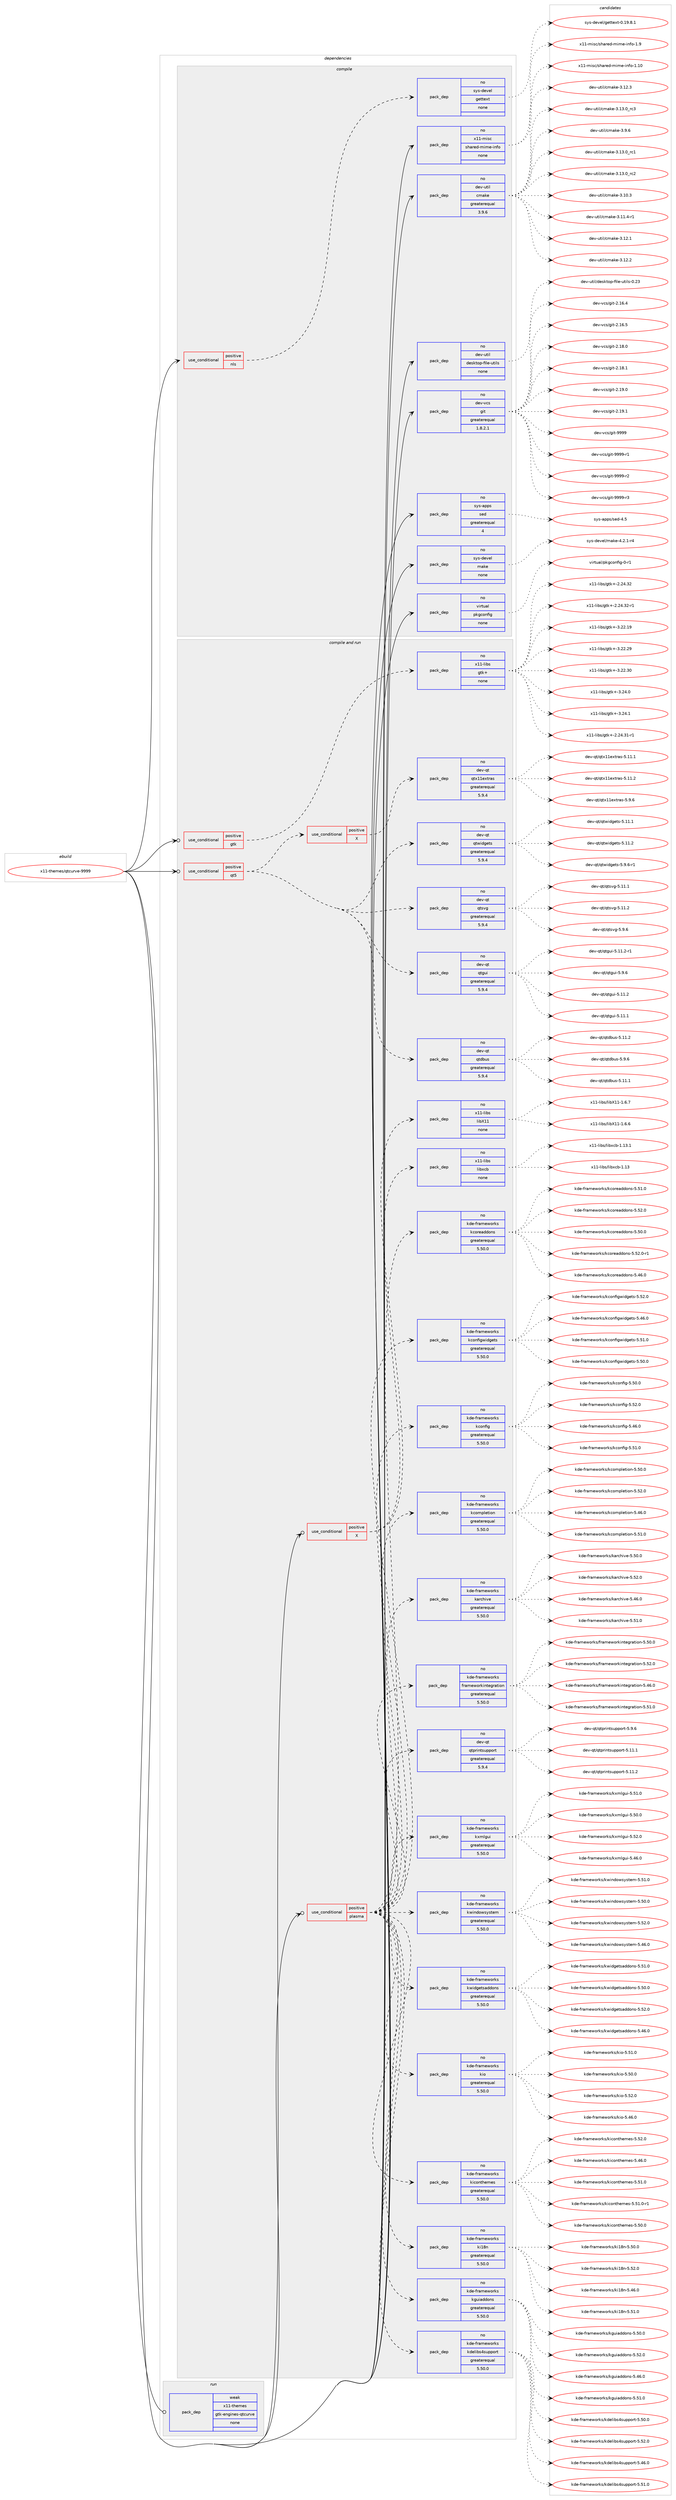 digraph prolog {

# *************
# Graph options
# *************

newrank=true;
concentrate=true;
compound=true;
graph [rankdir=LR,fontname=Helvetica,fontsize=10,ranksep=1.5];#, ranksep=2.5, nodesep=0.2];
edge  [arrowhead=vee];
node  [fontname=Helvetica,fontsize=10];

# **********
# The ebuild
# **********

subgraph cluster_leftcol {
color=gray;
rank=same;
label=<<i>ebuild</i>>;
id [label="x11-themes/qtcurve-9999", color=red, width=4, href="../x11-themes/qtcurve-9999.svg"];
}

# ****************
# The dependencies
# ****************

subgraph cluster_midcol {
color=gray;
label=<<i>dependencies</i>>;
subgraph cluster_compile {
fillcolor="#eeeeee";
style=filled;
label=<<i>compile</i>>;
subgraph cond1702 {
dependency9459 [label=<<TABLE BORDER="0" CELLBORDER="1" CELLSPACING="0" CELLPADDING="4"><TR><TD ROWSPAN="3" CELLPADDING="10">use_conditional</TD></TR><TR><TD>positive</TD></TR><TR><TD>nls</TD></TR></TABLE>>, shape=none, color=red];
subgraph pack7529 {
dependency9460 [label=<<TABLE BORDER="0" CELLBORDER="1" CELLSPACING="0" CELLPADDING="4" WIDTH="220"><TR><TD ROWSPAN="6" CELLPADDING="30">pack_dep</TD></TR><TR><TD WIDTH="110">no</TD></TR><TR><TD>sys-devel</TD></TR><TR><TD>gettext</TD></TR><TR><TD>none</TD></TR><TR><TD></TD></TR></TABLE>>, shape=none, color=blue];
}
dependency9459:e -> dependency9460:w [weight=20,style="dashed",arrowhead="vee"];
}
id:e -> dependency9459:w [weight=20,style="solid",arrowhead="vee"];
subgraph pack7530 {
dependency9461 [label=<<TABLE BORDER="0" CELLBORDER="1" CELLSPACING="0" CELLPADDING="4" WIDTH="220"><TR><TD ROWSPAN="6" CELLPADDING="30">pack_dep</TD></TR><TR><TD WIDTH="110">no</TD></TR><TR><TD>dev-util</TD></TR><TR><TD>cmake</TD></TR><TR><TD>greaterequal</TD></TR><TR><TD>3.9.6</TD></TR></TABLE>>, shape=none, color=blue];
}
id:e -> dependency9461:w [weight=20,style="solid",arrowhead="vee"];
subgraph pack7531 {
dependency9462 [label=<<TABLE BORDER="0" CELLBORDER="1" CELLSPACING="0" CELLPADDING="4" WIDTH="220"><TR><TD ROWSPAN="6" CELLPADDING="30">pack_dep</TD></TR><TR><TD WIDTH="110">no</TD></TR><TR><TD>dev-util</TD></TR><TR><TD>desktop-file-utils</TD></TR><TR><TD>none</TD></TR><TR><TD></TD></TR></TABLE>>, shape=none, color=blue];
}
id:e -> dependency9462:w [weight=20,style="solid",arrowhead="vee"];
subgraph pack7532 {
dependency9463 [label=<<TABLE BORDER="0" CELLBORDER="1" CELLSPACING="0" CELLPADDING="4" WIDTH="220"><TR><TD ROWSPAN="6" CELLPADDING="30">pack_dep</TD></TR><TR><TD WIDTH="110">no</TD></TR><TR><TD>dev-vcs</TD></TR><TR><TD>git</TD></TR><TR><TD>greaterequal</TD></TR><TR><TD>1.8.2.1</TD></TR></TABLE>>, shape=none, color=blue];
}
id:e -> dependency9463:w [weight=20,style="solid",arrowhead="vee"];
subgraph pack7533 {
dependency9464 [label=<<TABLE BORDER="0" CELLBORDER="1" CELLSPACING="0" CELLPADDING="4" WIDTH="220"><TR><TD ROWSPAN="6" CELLPADDING="30">pack_dep</TD></TR><TR><TD WIDTH="110">no</TD></TR><TR><TD>sys-apps</TD></TR><TR><TD>sed</TD></TR><TR><TD>greaterequal</TD></TR><TR><TD>4</TD></TR></TABLE>>, shape=none, color=blue];
}
id:e -> dependency9464:w [weight=20,style="solid",arrowhead="vee"];
subgraph pack7534 {
dependency9465 [label=<<TABLE BORDER="0" CELLBORDER="1" CELLSPACING="0" CELLPADDING="4" WIDTH="220"><TR><TD ROWSPAN="6" CELLPADDING="30">pack_dep</TD></TR><TR><TD WIDTH="110">no</TD></TR><TR><TD>sys-devel</TD></TR><TR><TD>make</TD></TR><TR><TD>none</TD></TR><TR><TD></TD></TR></TABLE>>, shape=none, color=blue];
}
id:e -> dependency9465:w [weight=20,style="solid",arrowhead="vee"];
subgraph pack7535 {
dependency9466 [label=<<TABLE BORDER="0" CELLBORDER="1" CELLSPACING="0" CELLPADDING="4" WIDTH="220"><TR><TD ROWSPAN="6" CELLPADDING="30">pack_dep</TD></TR><TR><TD WIDTH="110">no</TD></TR><TR><TD>virtual</TD></TR><TR><TD>pkgconfig</TD></TR><TR><TD>none</TD></TR><TR><TD></TD></TR></TABLE>>, shape=none, color=blue];
}
id:e -> dependency9466:w [weight=20,style="solid",arrowhead="vee"];
subgraph pack7536 {
dependency9467 [label=<<TABLE BORDER="0" CELLBORDER="1" CELLSPACING="0" CELLPADDING="4" WIDTH="220"><TR><TD ROWSPAN="6" CELLPADDING="30">pack_dep</TD></TR><TR><TD WIDTH="110">no</TD></TR><TR><TD>x11-misc</TD></TR><TR><TD>shared-mime-info</TD></TR><TR><TD>none</TD></TR><TR><TD></TD></TR></TABLE>>, shape=none, color=blue];
}
id:e -> dependency9467:w [weight=20,style="solid",arrowhead="vee"];
}
subgraph cluster_compileandrun {
fillcolor="#eeeeee";
style=filled;
label=<<i>compile and run</i>>;
subgraph cond1703 {
dependency9468 [label=<<TABLE BORDER="0" CELLBORDER="1" CELLSPACING="0" CELLPADDING="4"><TR><TD ROWSPAN="3" CELLPADDING="10">use_conditional</TD></TR><TR><TD>positive</TD></TR><TR><TD>X</TD></TR></TABLE>>, shape=none, color=red];
subgraph pack7537 {
dependency9469 [label=<<TABLE BORDER="0" CELLBORDER="1" CELLSPACING="0" CELLPADDING="4" WIDTH="220"><TR><TD ROWSPAN="6" CELLPADDING="30">pack_dep</TD></TR><TR><TD WIDTH="110">no</TD></TR><TR><TD>x11-libs</TD></TR><TR><TD>libX11</TD></TR><TR><TD>none</TD></TR><TR><TD></TD></TR></TABLE>>, shape=none, color=blue];
}
dependency9468:e -> dependency9469:w [weight=20,style="dashed",arrowhead="vee"];
subgraph pack7538 {
dependency9470 [label=<<TABLE BORDER="0" CELLBORDER="1" CELLSPACING="0" CELLPADDING="4" WIDTH="220"><TR><TD ROWSPAN="6" CELLPADDING="30">pack_dep</TD></TR><TR><TD WIDTH="110">no</TD></TR><TR><TD>x11-libs</TD></TR><TR><TD>libxcb</TD></TR><TR><TD>none</TD></TR><TR><TD></TD></TR></TABLE>>, shape=none, color=blue];
}
dependency9468:e -> dependency9470:w [weight=20,style="dashed",arrowhead="vee"];
}
id:e -> dependency9468:w [weight=20,style="solid",arrowhead="odotvee"];
subgraph cond1704 {
dependency9471 [label=<<TABLE BORDER="0" CELLBORDER="1" CELLSPACING="0" CELLPADDING="4"><TR><TD ROWSPAN="3" CELLPADDING="10">use_conditional</TD></TR><TR><TD>positive</TD></TR><TR><TD>gtk</TD></TR></TABLE>>, shape=none, color=red];
subgraph pack7539 {
dependency9472 [label=<<TABLE BORDER="0" CELLBORDER="1" CELLSPACING="0" CELLPADDING="4" WIDTH="220"><TR><TD ROWSPAN="6" CELLPADDING="30">pack_dep</TD></TR><TR><TD WIDTH="110">no</TD></TR><TR><TD>x11-libs</TD></TR><TR><TD>gtk+</TD></TR><TR><TD>none</TD></TR><TR><TD></TD></TR></TABLE>>, shape=none, color=blue];
}
dependency9471:e -> dependency9472:w [weight=20,style="dashed",arrowhead="vee"];
}
id:e -> dependency9471:w [weight=20,style="solid",arrowhead="odotvee"];
subgraph cond1705 {
dependency9473 [label=<<TABLE BORDER="0" CELLBORDER="1" CELLSPACING="0" CELLPADDING="4"><TR><TD ROWSPAN="3" CELLPADDING="10">use_conditional</TD></TR><TR><TD>positive</TD></TR><TR><TD>plasma</TD></TR></TABLE>>, shape=none, color=red];
subgraph pack7540 {
dependency9474 [label=<<TABLE BORDER="0" CELLBORDER="1" CELLSPACING="0" CELLPADDING="4" WIDTH="220"><TR><TD ROWSPAN="6" CELLPADDING="30">pack_dep</TD></TR><TR><TD WIDTH="110">no</TD></TR><TR><TD>kde-frameworks</TD></TR><TR><TD>frameworkintegration</TD></TR><TR><TD>greaterequal</TD></TR><TR><TD>5.50.0</TD></TR></TABLE>>, shape=none, color=blue];
}
dependency9473:e -> dependency9474:w [weight=20,style="dashed",arrowhead="vee"];
subgraph pack7541 {
dependency9475 [label=<<TABLE BORDER="0" CELLBORDER="1" CELLSPACING="0" CELLPADDING="4" WIDTH="220"><TR><TD ROWSPAN="6" CELLPADDING="30">pack_dep</TD></TR><TR><TD WIDTH="110">no</TD></TR><TR><TD>kde-frameworks</TD></TR><TR><TD>karchive</TD></TR><TR><TD>greaterequal</TD></TR><TR><TD>5.50.0</TD></TR></TABLE>>, shape=none, color=blue];
}
dependency9473:e -> dependency9475:w [weight=20,style="dashed",arrowhead="vee"];
subgraph pack7542 {
dependency9476 [label=<<TABLE BORDER="0" CELLBORDER="1" CELLSPACING="0" CELLPADDING="4" WIDTH="220"><TR><TD ROWSPAN="6" CELLPADDING="30">pack_dep</TD></TR><TR><TD WIDTH="110">no</TD></TR><TR><TD>kde-frameworks</TD></TR><TR><TD>kcompletion</TD></TR><TR><TD>greaterequal</TD></TR><TR><TD>5.50.0</TD></TR></TABLE>>, shape=none, color=blue];
}
dependency9473:e -> dependency9476:w [weight=20,style="dashed",arrowhead="vee"];
subgraph pack7543 {
dependency9477 [label=<<TABLE BORDER="0" CELLBORDER="1" CELLSPACING="0" CELLPADDING="4" WIDTH="220"><TR><TD ROWSPAN="6" CELLPADDING="30">pack_dep</TD></TR><TR><TD WIDTH="110">no</TD></TR><TR><TD>kde-frameworks</TD></TR><TR><TD>kconfig</TD></TR><TR><TD>greaterequal</TD></TR><TR><TD>5.50.0</TD></TR></TABLE>>, shape=none, color=blue];
}
dependency9473:e -> dependency9477:w [weight=20,style="dashed",arrowhead="vee"];
subgraph pack7544 {
dependency9478 [label=<<TABLE BORDER="0" CELLBORDER="1" CELLSPACING="0" CELLPADDING="4" WIDTH="220"><TR><TD ROWSPAN="6" CELLPADDING="30">pack_dep</TD></TR><TR><TD WIDTH="110">no</TD></TR><TR><TD>kde-frameworks</TD></TR><TR><TD>kconfigwidgets</TD></TR><TR><TD>greaterequal</TD></TR><TR><TD>5.50.0</TD></TR></TABLE>>, shape=none, color=blue];
}
dependency9473:e -> dependency9478:w [weight=20,style="dashed",arrowhead="vee"];
subgraph pack7545 {
dependency9479 [label=<<TABLE BORDER="0" CELLBORDER="1" CELLSPACING="0" CELLPADDING="4" WIDTH="220"><TR><TD ROWSPAN="6" CELLPADDING="30">pack_dep</TD></TR><TR><TD WIDTH="110">no</TD></TR><TR><TD>kde-frameworks</TD></TR><TR><TD>kcoreaddons</TD></TR><TR><TD>greaterequal</TD></TR><TR><TD>5.50.0</TD></TR></TABLE>>, shape=none, color=blue];
}
dependency9473:e -> dependency9479:w [weight=20,style="dashed",arrowhead="vee"];
subgraph pack7546 {
dependency9480 [label=<<TABLE BORDER="0" CELLBORDER="1" CELLSPACING="0" CELLPADDING="4" WIDTH="220"><TR><TD ROWSPAN="6" CELLPADDING="30">pack_dep</TD></TR><TR><TD WIDTH="110">no</TD></TR><TR><TD>kde-frameworks</TD></TR><TR><TD>kdelibs4support</TD></TR><TR><TD>greaterequal</TD></TR><TR><TD>5.50.0</TD></TR></TABLE>>, shape=none, color=blue];
}
dependency9473:e -> dependency9480:w [weight=20,style="dashed",arrowhead="vee"];
subgraph pack7547 {
dependency9481 [label=<<TABLE BORDER="0" CELLBORDER="1" CELLSPACING="0" CELLPADDING="4" WIDTH="220"><TR><TD ROWSPAN="6" CELLPADDING="30">pack_dep</TD></TR><TR><TD WIDTH="110">no</TD></TR><TR><TD>kde-frameworks</TD></TR><TR><TD>kguiaddons</TD></TR><TR><TD>greaterequal</TD></TR><TR><TD>5.50.0</TD></TR></TABLE>>, shape=none, color=blue];
}
dependency9473:e -> dependency9481:w [weight=20,style="dashed",arrowhead="vee"];
subgraph pack7548 {
dependency9482 [label=<<TABLE BORDER="0" CELLBORDER="1" CELLSPACING="0" CELLPADDING="4" WIDTH="220"><TR><TD ROWSPAN="6" CELLPADDING="30">pack_dep</TD></TR><TR><TD WIDTH="110">no</TD></TR><TR><TD>kde-frameworks</TD></TR><TR><TD>ki18n</TD></TR><TR><TD>greaterequal</TD></TR><TR><TD>5.50.0</TD></TR></TABLE>>, shape=none, color=blue];
}
dependency9473:e -> dependency9482:w [weight=20,style="dashed",arrowhead="vee"];
subgraph pack7549 {
dependency9483 [label=<<TABLE BORDER="0" CELLBORDER="1" CELLSPACING="0" CELLPADDING="4" WIDTH="220"><TR><TD ROWSPAN="6" CELLPADDING="30">pack_dep</TD></TR><TR><TD WIDTH="110">no</TD></TR><TR><TD>kde-frameworks</TD></TR><TR><TD>kiconthemes</TD></TR><TR><TD>greaterequal</TD></TR><TR><TD>5.50.0</TD></TR></TABLE>>, shape=none, color=blue];
}
dependency9473:e -> dependency9483:w [weight=20,style="dashed",arrowhead="vee"];
subgraph pack7550 {
dependency9484 [label=<<TABLE BORDER="0" CELLBORDER="1" CELLSPACING="0" CELLPADDING="4" WIDTH="220"><TR><TD ROWSPAN="6" CELLPADDING="30">pack_dep</TD></TR><TR><TD WIDTH="110">no</TD></TR><TR><TD>kde-frameworks</TD></TR><TR><TD>kio</TD></TR><TR><TD>greaterequal</TD></TR><TR><TD>5.50.0</TD></TR></TABLE>>, shape=none, color=blue];
}
dependency9473:e -> dependency9484:w [weight=20,style="dashed",arrowhead="vee"];
subgraph pack7551 {
dependency9485 [label=<<TABLE BORDER="0" CELLBORDER="1" CELLSPACING="0" CELLPADDING="4" WIDTH="220"><TR><TD ROWSPAN="6" CELLPADDING="30">pack_dep</TD></TR><TR><TD WIDTH="110">no</TD></TR><TR><TD>kde-frameworks</TD></TR><TR><TD>kwidgetsaddons</TD></TR><TR><TD>greaterequal</TD></TR><TR><TD>5.50.0</TD></TR></TABLE>>, shape=none, color=blue];
}
dependency9473:e -> dependency9485:w [weight=20,style="dashed",arrowhead="vee"];
subgraph pack7552 {
dependency9486 [label=<<TABLE BORDER="0" CELLBORDER="1" CELLSPACING="0" CELLPADDING="4" WIDTH="220"><TR><TD ROWSPAN="6" CELLPADDING="30">pack_dep</TD></TR><TR><TD WIDTH="110">no</TD></TR><TR><TD>kde-frameworks</TD></TR><TR><TD>kwindowsystem</TD></TR><TR><TD>greaterequal</TD></TR><TR><TD>5.50.0</TD></TR></TABLE>>, shape=none, color=blue];
}
dependency9473:e -> dependency9486:w [weight=20,style="dashed",arrowhead="vee"];
subgraph pack7553 {
dependency9487 [label=<<TABLE BORDER="0" CELLBORDER="1" CELLSPACING="0" CELLPADDING="4" WIDTH="220"><TR><TD ROWSPAN="6" CELLPADDING="30">pack_dep</TD></TR><TR><TD WIDTH="110">no</TD></TR><TR><TD>kde-frameworks</TD></TR><TR><TD>kxmlgui</TD></TR><TR><TD>greaterequal</TD></TR><TR><TD>5.50.0</TD></TR></TABLE>>, shape=none, color=blue];
}
dependency9473:e -> dependency9487:w [weight=20,style="dashed",arrowhead="vee"];
subgraph pack7554 {
dependency9488 [label=<<TABLE BORDER="0" CELLBORDER="1" CELLSPACING="0" CELLPADDING="4" WIDTH="220"><TR><TD ROWSPAN="6" CELLPADDING="30">pack_dep</TD></TR><TR><TD WIDTH="110">no</TD></TR><TR><TD>dev-qt</TD></TR><TR><TD>qtprintsupport</TD></TR><TR><TD>greaterequal</TD></TR><TR><TD>5.9.4</TD></TR></TABLE>>, shape=none, color=blue];
}
dependency9473:e -> dependency9488:w [weight=20,style="dashed",arrowhead="vee"];
}
id:e -> dependency9473:w [weight=20,style="solid",arrowhead="odotvee"];
subgraph cond1706 {
dependency9489 [label=<<TABLE BORDER="0" CELLBORDER="1" CELLSPACING="0" CELLPADDING="4"><TR><TD ROWSPAN="3" CELLPADDING="10">use_conditional</TD></TR><TR><TD>positive</TD></TR><TR><TD>qt5</TD></TR></TABLE>>, shape=none, color=red];
subgraph pack7555 {
dependency9490 [label=<<TABLE BORDER="0" CELLBORDER="1" CELLSPACING="0" CELLPADDING="4" WIDTH="220"><TR><TD ROWSPAN="6" CELLPADDING="30">pack_dep</TD></TR><TR><TD WIDTH="110">no</TD></TR><TR><TD>dev-qt</TD></TR><TR><TD>qtdbus</TD></TR><TR><TD>greaterequal</TD></TR><TR><TD>5.9.4</TD></TR></TABLE>>, shape=none, color=blue];
}
dependency9489:e -> dependency9490:w [weight=20,style="dashed",arrowhead="vee"];
subgraph pack7556 {
dependency9491 [label=<<TABLE BORDER="0" CELLBORDER="1" CELLSPACING="0" CELLPADDING="4" WIDTH="220"><TR><TD ROWSPAN="6" CELLPADDING="30">pack_dep</TD></TR><TR><TD WIDTH="110">no</TD></TR><TR><TD>dev-qt</TD></TR><TR><TD>qtgui</TD></TR><TR><TD>greaterequal</TD></TR><TR><TD>5.9.4</TD></TR></TABLE>>, shape=none, color=blue];
}
dependency9489:e -> dependency9491:w [weight=20,style="dashed",arrowhead="vee"];
subgraph pack7557 {
dependency9492 [label=<<TABLE BORDER="0" CELLBORDER="1" CELLSPACING="0" CELLPADDING="4" WIDTH="220"><TR><TD ROWSPAN="6" CELLPADDING="30">pack_dep</TD></TR><TR><TD WIDTH="110">no</TD></TR><TR><TD>dev-qt</TD></TR><TR><TD>qtsvg</TD></TR><TR><TD>greaterequal</TD></TR><TR><TD>5.9.4</TD></TR></TABLE>>, shape=none, color=blue];
}
dependency9489:e -> dependency9492:w [weight=20,style="dashed",arrowhead="vee"];
subgraph pack7558 {
dependency9493 [label=<<TABLE BORDER="0" CELLBORDER="1" CELLSPACING="0" CELLPADDING="4" WIDTH="220"><TR><TD ROWSPAN="6" CELLPADDING="30">pack_dep</TD></TR><TR><TD WIDTH="110">no</TD></TR><TR><TD>dev-qt</TD></TR><TR><TD>qtwidgets</TD></TR><TR><TD>greaterequal</TD></TR><TR><TD>5.9.4</TD></TR></TABLE>>, shape=none, color=blue];
}
dependency9489:e -> dependency9493:w [weight=20,style="dashed",arrowhead="vee"];
subgraph cond1707 {
dependency9494 [label=<<TABLE BORDER="0" CELLBORDER="1" CELLSPACING="0" CELLPADDING="4"><TR><TD ROWSPAN="3" CELLPADDING="10">use_conditional</TD></TR><TR><TD>positive</TD></TR><TR><TD>X</TD></TR></TABLE>>, shape=none, color=red];
subgraph pack7559 {
dependency9495 [label=<<TABLE BORDER="0" CELLBORDER="1" CELLSPACING="0" CELLPADDING="4" WIDTH="220"><TR><TD ROWSPAN="6" CELLPADDING="30">pack_dep</TD></TR><TR><TD WIDTH="110">no</TD></TR><TR><TD>dev-qt</TD></TR><TR><TD>qtx11extras</TD></TR><TR><TD>greaterequal</TD></TR><TR><TD>5.9.4</TD></TR></TABLE>>, shape=none, color=blue];
}
dependency9494:e -> dependency9495:w [weight=20,style="dashed",arrowhead="vee"];
}
dependency9489:e -> dependency9494:w [weight=20,style="dashed",arrowhead="vee"];
}
id:e -> dependency9489:w [weight=20,style="solid",arrowhead="odotvee"];
}
subgraph cluster_run {
fillcolor="#eeeeee";
style=filled;
label=<<i>run</i>>;
subgraph pack7560 {
dependency9496 [label=<<TABLE BORDER="0" CELLBORDER="1" CELLSPACING="0" CELLPADDING="4" WIDTH="220"><TR><TD ROWSPAN="6" CELLPADDING="30">pack_dep</TD></TR><TR><TD WIDTH="110">weak</TD></TR><TR><TD>x11-themes</TD></TR><TR><TD>gtk-engines-qtcurve</TD></TR><TR><TD>none</TD></TR><TR><TD></TD></TR></TABLE>>, shape=none, color=blue];
}
id:e -> dependency9496:w [weight=20,style="solid",arrowhead="odot"];
}
}

# **************
# The candidates
# **************

subgraph cluster_choices {
rank=same;
color=gray;
label=<<i>candidates</i>>;

subgraph choice7529 {
color=black;
nodesep=1;
choice1151211154510010111810110847103101116116101120116454846495746564649 [label="sys-devel/gettext-0.19.8.1", color=red, width=4,href="../sys-devel/gettext-0.19.8.1.svg"];
dependency9460:e -> choice1151211154510010111810110847103101116116101120116454846495746564649:w [style=dotted,weight="100"];
}
subgraph choice7530 {
color=black;
nodesep=1;
choice1001011184511711610510847991099710710145514649514648951149949 [label="dev-util/cmake-3.13.0_rc1", color=red, width=4,href="../dev-util/cmake-3.13.0_rc1.svg"];
choice1001011184511711610510847991099710710145514649514648951149950 [label="dev-util/cmake-3.13.0_rc2", color=red, width=4,href="../dev-util/cmake-3.13.0_rc2.svg"];
choice1001011184511711610510847991099710710145514649484651 [label="dev-util/cmake-3.10.3", color=red, width=4,href="../dev-util/cmake-3.10.3.svg"];
choice10010111845117116105108479910997107101455146494946524511449 [label="dev-util/cmake-3.11.4-r1", color=red, width=4,href="../dev-util/cmake-3.11.4-r1.svg"];
choice1001011184511711610510847991099710710145514649504649 [label="dev-util/cmake-3.12.1", color=red, width=4,href="../dev-util/cmake-3.12.1.svg"];
choice1001011184511711610510847991099710710145514649504650 [label="dev-util/cmake-3.12.2", color=red, width=4,href="../dev-util/cmake-3.12.2.svg"];
choice1001011184511711610510847991099710710145514649504651 [label="dev-util/cmake-3.12.3", color=red, width=4,href="../dev-util/cmake-3.12.3.svg"];
choice1001011184511711610510847991099710710145514649514648951149951 [label="dev-util/cmake-3.13.0_rc3", color=red, width=4,href="../dev-util/cmake-3.13.0_rc3.svg"];
choice10010111845117116105108479910997107101455146574654 [label="dev-util/cmake-3.9.6", color=red, width=4,href="../dev-util/cmake-3.9.6.svg"];
dependency9461:e -> choice1001011184511711610510847991099710710145514649514648951149949:w [style=dotted,weight="100"];
dependency9461:e -> choice1001011184511711610510847991099710710145514649514648951149950:w [style=dotted,weight="100"];
dependency9461:e -> choice1001011184511711610510847991099710710145514649484651:w [style=dotted,weight="100"];
dependency9461:e -> choice10010111845117116105108479910997107101455146494946524511449:w [style=dotted,weight="100"];
dependency9461:e -> choice1001011184511711610510847991099710710145514649504649:w [style=dotted,weight="100"];
dependency9461:e -> choice1001011184511711610510847991099710710145514649504650:w [style=dotted,weight="100"];
dependency9461:e -> choice1001011184511711610510847991099710710145514649504651:w [style=dotted,weight="100"];
dependency9461:e -> choice1001011184511711610510847991099710710145514649514648951149951:w [style=dotted,weight="100"];
dependency9461:e -> choice10010111845117116105108479910997107101455146574654:w [style=dotted,weight="100"];
}
subgraph choice7531 {
color=black;
nodesep=1;
choice100101118451171161051084710010111510711611111245102105108101451171161051081154548465051 [label="dev-util/desktop-file-utils-0.23", color=red, width=4,href="../dev-util/desktop-file-utils-0.23.svg"];
dependency9462:e -> choice100101118451171161051084710010111510711611111245102105108101451171161051081154548465051:w [style=dotted,weight="100"];
}
subgraph choice7532 {
color=black;
nodesep=1;
choice10010111845118991154710310511645504649544652 [label="dev-vcs/git-2.16.4", color=red, width=4,href="../dev-vcs/git-2.16.4.svg"];
choice10010111845118991154710310511645504649544653 [label="dev-vcs/git-2.16.5", color=red, width=4,href="../dev-vcs/git-2.16.5.svg"];
choice10010111845118991154710310511645504649564648 [label="dev-vcs/git-2.18.0", color=red, width=4,href="../dev-vcs/git-2.18.0.svg"];
choice10010111845118991154710310511645504649564649 [label="dev-vcs/git-2.18.1", color=red, width=4,href="../dev-vcs/git-2.18.1.svg"];
choice10010111845118991154710310511645504649574648 [label="dev-vcs/git-2.19.0", color=red, width=4,href="../dev-vcs/git-2.19.0.svg"];
choice10010111845118991154710310511645504649574649 [label="dev-vcs/git-2.19.1", color=red, width=4,href="../dev-vcs/git-2.19.1.svg"];
choice1001011184511899115471031051164557575757 [label="dev-vcs/git-9999", color=red, width=4,href="../dev-vcs/git-9999.svg"];
choice10010111845118991154710310511645575757574511449 [label="dev-vcs/git-9999-r1", color=red, width=4,href="../dev-vcs/git-9999-r1.svg"];
choice10010111845118991154710310511645575757574511450 [label="dev-vcs/git-9999-r2", color=red, width=4,href="../dev-vcs/git-9999-r2.svg"];
choice10010111845118991154710310511645575757574511451 [label="dev-vcs/git-9999-r3", color=red, width=4,href="../dev-vcs/git-9999-r3.svg"];
dependency9463:e -> choice10010111845118991154710310511645504649544652:w [style=dotted,weight="100"];
dependency9463:e -> choice10010111845118991154710310511645504649544653:w [style=dotted,weight="100"];
dependency9463:e -> choice10010111845118991154710310511645504649564648:w [style=dotted,weight="100"];
dependency9463:e -> choice10010111845118991154710310511645504649564649:w [style=dotted,weight="100"];
dependency9463:e -> choice10010111845118991154710310511645504649574648:w [style=dotted,weight="100"];
dependency9463:e -> choice10010111845118991154710310511645504649574649:w [style=dotted,weight="100"];
dependency9463:e -> choice1001011184511899115471031051164557575757:w [style=dotted,weight="100"];
dependency9463:e -> choice10010111845118991154710310511645575757574511449:w [style=dotted,weight="100"];
dependency9463:e -> choice10010111845118991154710310511645575757574511450:w [style=dotted,weight="100"];
dependency9463:e -> choice10010111845118991154710310511645575757574511451:w [style=dotted,weight="100"];
}
subgraph choice7533 {
color=black;
nodesep=1;
choice11512111545971121121154711510110045524653 [label="sys-apps/sed-4.5", color=red, width=4,href="../sys-apps/sed-4.5.svg"];
dependency9464:e -> choice11512111545971121121154711510110045524653:w [style=dotted,weight="100"];
}
subgraph choice7534 {
color=black;
nodesep=1;
choice1151211154510010111810110847109971071014552465046494511452 [label="sys-devel/make-4.2.1-r4", color=red, width=4,href="../sys-devel/make-4.2.1-r4.svg"];
dependency9465:e -> choice1151211154510010111810110847109971071014552465046494511452:w [style=dotted,weight="100"];
}
subgraph choice7535 {
color=black;
nodesep=1;
choice11810511411611797108471121071039911111010210510345484511449 [label="virtual/pkgconfig-0-r1", color=red, width=4,href="../virtual/pkgconfig-0-r1.svg"];
dependency9466:e -> choice11810511411611797108471121071039911111010210510345484511449:w [style=dotted,weight="100"];
}
subgraph choice7536 {
color=black;
nodesep=1;
choice12049494510910511599471151049711410110045109105109101451051101021114549464948 [label="x11-misc/shared-mime-info-1.10", color=red, width=4,href="../x11-misc/shared-mime-info-1.10.svg"];
choice120494945109105115994711510497114101100451091051091014510511010211145494657 [label="x11-misc/shared-mime-info-1.9", color=red, width=4,href="../x11-misc/shared-mime-info-1.9.svg"];
dependency9467:e -> choice12049494510910511599471151049711410110045109105109101451051101021114549464948:w [style=dotted,weight="100"];
dependency9467:e -> choice120494945109105115994711510497114101100451091051091014510511010211145494657:w [style=dotted,weight="100"];
}
subgraph choice7537 {
color=black;
nodesep=1;
choice120494945108105981154710810598884949454946544654 [label="x11-libs/libX11-1.6.6", color=red, width=4,href="../x11-libs/libX11-1.6.6.svg"];
choice120494945108105981154710810598884949454946544655 [label="x11-libs/libX11-1.6.7", color=red, width=4,href="../x11-libs/libX11-1.6.7.svg"];
dependency9469:e -> choice120494945108105981154710810598884949454946544654:w [style=dotted,weight="100"];
dependency9469:e -> choice120494945108105981154710810598884949454946544655:w [style=dotted,weight="100"];
}
subgraph choice7538 {
color=black;
nodesep=1;
choice12049494510810598115471081059812099984549464951 [label="x11-libs/libxcb-1.13", color=red, width=4,href="../x11-libs/libxcb-1.13.svg"];
choice120494945108105981154710810598120999845494649514649 [label="x11-libs/libxcb-1.13.1", color=red, width=4,href="../x11-libs/libxcb-1.13.1.svg"];
dependency9470:e -> choice12049494510810598115471081059812099984549464951:w [style=dotted,weight="100"];
dependency9470:e -> choice120494945108105981154710810598120999845494649514649:w [style=dotted,weight="100"];
}
subgraph choice7539 {
color=black;
nodesep=1;
choice12049494510810598115471031161074345504650524651494511449 [label="x11-libs/gtk+-2.24.31-r1", color=red, width=4,href="../x11-libs/gtk+-2.24.31-r1.svg"];
choice1204949451081059811547103116107434550465052465150 [label="x11-libs/gtk+-2.24.32", color=red, width=4,href="../x11-libs/gtk+-2.24.32.svg"];
choice12049494510810598115471031161074345504650524651504511449 [label="x11-libs/gtk+-2.24.32-r1", color=red, width=4,href="../x11-libs/gtk+-2.24.32-r1.svg"];
choice1204949451081059811547103116107434551465050464957 [label="x11-libs/gtk+-3.22.19", color=red, width=4,href="../x11-libs/gtk+-3.22.19.svg"];
choice1204949451081059811547103116107434551465050465057 [label="x11-libs/gtk+-3.22.29", color=red, width=4,href="../x11-libs/gtk+-3.22.29.svg"];
choice1204949451081059811547103116107434551465050465148 [label="x11-libs/gtk+-3.22.30", color=red, width=4,href="../x11-libs/gtk+-3.22.30.svg"];
choice12049494510810598115471031161074345514650524648 [label="x11-libs/gtk+-3.24.0", color=red, width=4,href="../x11-libs/gtk+-3.24.0.svg"];
choice12049494510810598115471031161074345514650524649 [label="x11-libs/gtk+-3.24.1", color=red, width=4,href="../x11-libs/gtk+-3.24.1.svg"];
dependency9472:e -> choice12049494510810598115471031161074345504650524651494511449:w [style=dotted,weight="100"];
dependency9472:e -> choice1204949451081059811547103116107434550465052465150:w [style=dotted,weight="100"];
dependency9472:e -> choice12049494510810598115471031161074345504650524651504511449:w [style=dotted,weight="100"];
dependency9472:e -> choice1204949451081059811547103116107434551465050464957:w [style=dotted,weight="100"];
dependency9472:e -> choice1204949451081059811547103116107434551465050465057:w [style=dotted,weight="100"];
dependency9472:e -> choice1204949451081059811547103116107434551465050465148:w [style=dotted,weight="100"];
dependency9472:e -> choice12049494510810598115471031161074345514650524648:w [style=dotted,weight="100"];
dependency9472:e -> choice12049494510810598115471031161074345514650524649:w [style=dotted,weight="100"];
}
subgraph choice7540 {
color=black;
nodesep=1;
choice107100101451021149710910111911111410711547102114971091011191111141071051101161011031149711610511111045534652544648 [label="kde-frameworks/frameworkintegration-5.46.0", color=red, width=4,href="../kde-frameworks/frameworkintegration-5.46.0.svg"];
choice107100101451021149710910111911111410711547102114971091011191111141071051101161011031149711610511111045534653494648 [label="kde-frameworks/frameworkintegration-5.51.0", color=red, width=4,href="../kde-frameworks/frameworkintegration-5.51.0.svg"];
choice107100101451021149710910111911111410711547102114971091011191111141071051101161011031149711610511111045534653484648 [label="kde-frameworks/frameworkintegration-5.50.0", color=red, width=4,href="../kde-frameworks/frameworkintegration-5.50.0.svg"];
choice107100101451021149710910111911111410711547102114971091011191111141071051101161011031149711610511111045534653504648 [label="kde-frameworks/frameworkintegration-5.52.0", color=red, width=4,href="../kde-frameworks/frameworkintegration-5.52.0.svg"];
dependency9474:e -> choice107100101451021149710910111911111410711547102114971091011191111141071051101161011031149711610511111045534652544648:w [style=dotted,weight="100"];
dependency9474:e -> choice107100101451021149710910111911111410711547102114971091011191111141071051101161011031149711610511111045534653494648:w [style=dotted,weight="100"];
dependency9474:e -> choice107100101451021149710910111911111410711547102114971091011191111141071051101161011031149711610511111045534653484648:w [style=dotted,weight="100"];
dependency9474:e -> choice107100101451021149710910111911111410711547102114971091011191111141071051101161011031149711610511111045534653504648:w [style=dotted,weight="100"];
}
subgraph choice7541 {
color=black;
nodesep=1;
choice107100101451021149710910111911111410711547107971149910410511810145534652544648 [label="kde-frameworks/karchive-5.46.0", color=red, width=4,href="../kde-frameworks/karchive-5.46.0.svg"];
choice107100101451021149710910111911111410711547107971149910410511810145534653494648 [label="kde-frameworks/karchive-5.51.0", color=red, width=4,href="../kde-frameworks/karchive-5.51.0.svg"];
choice107100101451021149710910111911111410711547107971149910410511810145534653484648 [label="kde-frameworks/karchive-5.50.0", color=red, width=4,href="../kde-frameworks/karchive-5.50.0.svg"];
choice107100101451021149710910111911111410711547107971149910410511810145534653504648 [label="kde-frameworks/karchive-5.52.0", color=red, width=4,href="../kde-frameworks/karchive-5.52.0.svg"];
dependency9475:e -> choice107100101451021149710910111911111410711547107971149910410511810145534652544648:w [style=dotted,weight="100"];
dependency9475:e -> choice107100101451021149710910111911111410711547107971149910410511810145534653494648:w [style=dotted,weight="100"];
dependency9475:e -> choice107100101451021149710910111911111410711547107971149910410511810145534653484648:w [style=dotted,weight="100"];
dependency9475:e -> choice107100101451021149710910111911111410711547107971149910410511810145534653504648:w [style=dotted,weight="100"];
}
subgraph choice7542 {
color=black;
nodesep=1;
choice1071001014510211497109101119111114107115471079911110911210810111610511111045534652544648 [label="kde-frameworks/kcompletion-5.46.0", color=red, width=4,href="../kde-frameworks/kcompletion-5.46.0.svg"];
choice1071001014510211497109101119111114107115471079911110911210810111610511111045534653494648 [label="kde-frameworks/kcompletion-5.51.0", color=red, width=4,href="../kde-frameworks/kcompletion-5.51.0.svg"];
choice1071001014510211497109101119111114107115471079911110911210810111610511111045534653484648 [label="kde-frameworks/kcompletion-5.50.0", color=red, width=4,href="../kde-frameworks/kcompletion-5.50.0.svg"];
choice1071001014510211497109101119111114107115471079911110911210810111610511111045534653504648 [label="kde-frameworks/kcompletion-5.52.0", color=red, width=4,href="../kde-frameworks/kcompletion-5.52.0.svg"];
dependency9476:e -> choice1071001014510211497109101119111114107115471079911110911210810111610511111045534652544648:w [style=dotted,weight="100"];
dependency9476:e -> choice1071001014510211497109101119111114107115471079911110911210810111610511111045534653494648:w [style=dotted,weight="100"];
dependency9476:e -> choice1071001014510211497109101119111114107115471079911110911210810111610511111045534653484648:w [style=dotted,weight="100"];
dependency9476:e -> choice1071001014510211497109101119111114107115471079911110911210810111610511111045534653504648:w [style=dotted,weight="100"];
}
subgraph choice7543 {
color=black;
nodesep=1;
choice1071001014510211497109101119111114107115471079911111010210510345534652544648 [label="kde-frameworks/kconfig-5.46.0", color=red, width=4,href="../kde-frameworks/kconfig-5.46.0.svg"];
choice1071001014510211497109101119111114107115471079911111010210510345534653494648 [label="kde-frameworks/kconfig-5.51.0", color=red, width=4,href="../kde-frameworks/kconfig-5.51.0.svg"];
choice1071001014510211497109101119111114107115471079911111010210510345534653484648 [label="kde-frameworks/kconfig-5.50.0", color=red, width=4,href="../kde-frameworks/kconfig-5.50.0.svg"];
choice1071001014510211497109101119111114107115471079911111010210510345534653504648 [label="kde-frameworks/kconfig-5.52.0", color=red, width=4,href="../kde-frameworks/kconfig-5.52.0.svg"];
dependency9477:e -> choice1071001014510211497109101119111114107115471079911111010210510345534652544648:w [style=dotted,weight="100"];
dependency9477:e -> choice1071001014510211497109101119111114107115471079911111010210510345534653494648:w [style=dotted,weight="100"];
dependency9477:e -> choice1071001014510211497109101119111114107115471079911111010210510345534653484648:w [style=dotted,weight="100"];
dependency9477:e -> choice1071001014510211497109101119111114107115471079911111010210510345534653504648:w [style=dotted,weight="100"];
}
subgraph choice7544 {
color=black;
nodesep=1;
choice1071001014510211497109101119111114107115471079911111010210510311910510010310111611545534652544648 [label="kde-frameworks/kconfigwidgets-5.46.0", color=red, width=4,href="../kde-frameworks/kconfigwidgets-5.46.0.svg"];
choice1071001014510211497109101119111114107115471079911111010210510311910510010310111611545534653494648 [label="kde-frameworks/kconfigwidgets-5.51.0", color=red, width=4,href="../kde-frameworks/kconfigwidgets-5.51.0.svg"];
choice1071001014510211497109101119111114107115471079911111010210510311910510010310111611545534653484648 [label="kde-frameworks/kconfigwidgets-5.50.0", color=red, width=4,href="../kde-frameworks/kconfigwidgets-5.50.0.svg"];
choice1071001014510211497109101119111114107115471079911111010210510311910510010310111611545534653504648 [label="kde-frameworks/kconfigwidgets-5.52.0", color=red, width=4,href="../kde-frameworks/kconfigwidgets-5.52.0.svg"];
dependency9478:e -> choice1071001014510211497109101119111114107115471079911111010210510311910510010310111611545534652544648:w [style=dotted,weight="100"];
dependency9478:e -> choice1071001014510211497109101119111114107115471079911111010210510311910510010310111611545534653494648:w [style=dotted,weight="100"];
dependency9478:e -> choice1071001014510211497109101119111114107115471079911111010210510311910510010310111611545534653484648:w [style=dotted,weight="100"];
dependency9478:e -> choice1071001014510211497109101119111114107115471079911111010210510311910510010310111611545534653504648:w [style=dotted,weight="100"];
}
subgraph choice7545 {
color=black;
nodesep=1;
choice107100101451021149710910111911111410711547107991111141019710010011111011545534652544648 [label="kde-frameworks/kcoreaddons-5.46.0", color=red, width=4,href="../kde-frameworks/kcoreaddons-5.46.0.svg"];
choice107100101451021149710910111911111410711547107991111141019710010011111011545534653494648 [label="kde-frameworks/kcoreaddons-5.51.0", color=red, width=4,href="../kde-frameworks/kcoreaddons-5.51.0.svg"];
choice107100101451021149710910111911111410711547107991111141019710010011111011545534653504648 [label="kde-frameworks/kcoreaddons-5.52.0", color=red, width=4,href="../kde-frameworks/kcoreaddons-5.52.0.svg"];
choice107100101451021149710910111911111410711547107991111141019710010011111011545534653484648 [label="kde-frameworks/kcoreaddons-5.50.0", color=red, width=4,href="../kde-frameworks/kcoreaddons-5.50.0.svg"];
choice1071001014510211497109101119111114107115471079911111410197100100111110115455346535046484511449 [label="kde-frameworks/kcoreaddons-5.52.0-r1", color=red, width=4,href="../kde-frameworks/kcoreaddons-5.52.0-r1.svg"];
dependency9479:e -> choice107100101451021149710910111911111410711547107991111141019710010011111011545534652544648:w [style=dotted,weight="100"];
dependency9479:e -> choice107100101451021149710910111911111410711547107991111141019710010011111011545534653494648:w [style=dotted,weight="100"];
dependency9479:e -> choice107100101451021149710910111911111410711547107991111141019710010011111011545534653504648:w [style=dotted,weight="100"];
dependency9479:e -> choice107100101451021149710910111911111410711547107991111141019710010011111011545534653484648:w [style=dotted,weight="100"];
dependency9479:e -> choice1071001014510211497109101119111114107115471079911111410197100100111110115455346535046484511449:w [style=dotted,weight="100"];
}
subgraph choice7546 {
color=black;
nodesep=1;
choice107100101451021149710910111911111410711547107100101108105981155211511711211211111411645534652544648 [label="kde-frameworks/kdelibs4support-5.46.0", color=red, width=4,href="../kde-frameworks/kdelibs4support-5.46.0.svg"];
choice107100101451021149710910111911111410711547107100101108105981155211511711211211111411645534653494648 [label="kde-frameworks/kdelibs4support-5.51.0", color=red, width=4,href="../kde-frameworks/kdelibs4support-5.51.0.svg"];
choice107100101451021149710910111911111410711547107100101108105981155211511711211211111411645534653484648 [label="kde-frameworks/kdelibs4support-5.50.0", color=red, width=4,href="../kde-frameworks/kdelibs4support-5.50.0.svg"];
choice107100101451021149710910111911111410711547107100101108105981155211511711211211111411645534653504648 [label="kde-frameworks/kdelibs4support-5.52.0", color=red, width=4,href="../kde-frameworks/kdelibs4support-5.52.0.svg"];
dependency9480:e -> choice107100101451021149710910111911111410711547107100101108105981155211511711211211111411645534652544648:w [style=dotted,weight="100"];
dependency9480:e -> choice107100101451021149710910111911111410711547107100101108105981155211511711211211111411645534653494648:w [style=dotted,weight="100"];
dependency9480:e -> choice107100101451021149710910111911111410711547107100101108105981155211511711211211111411645534653484648:w [style=dotted,weight="100"];
dependency9480:e -> choice107100101451021149710910111911111410711547107100101108105981155211511711211211111411645534653504648:w [style=dotted,weight="100"];
}
subgraph choice7547 {
color=black;
nodesep=1;
choice1071001014510211497109101119111114107115471071031171059710010011111011545534652544648 [label="kde-frameworks/kguiaddons-5.46.0", color=red, width=4,href="../kde-frameworks/kguiaddons-5.46.0.svg"];
choice1071001014510211497109101119111114107115471071031171059710010011111011545534653494648 [label="kde-frameworks/kguiaddons-5.51.0", color=red, width=4,href="../kde-frameworks/kguiaddons-5.51.0.svg"];
choice1071001014510211497109101119111114107115471071031171059710010011111011545534653484648 [label="kde-frameworks/kguiaddons-5.50.0", color=red, width=4,href="../kde-frameworks/kguiaddons-5.50.0.svg"];
choice1071001014510211497109101119111114107115471071031171059710010011111011545534653504648 [label="kde-frameworks/kguiaddons-5.52.0", color=red, width=4,href="../kde-frameworks/kguiaddons-5.52.0.svg"];
dependency9481:e -> choice1071001014510211497109101119111114107115471071031171059710010011111011545534652544648:w [style=dotted,weight="100"];
dependency9481:e -> choice1071001014510211497109101119111114107115471071031171059710010011111011545534653494648:w [style=dotted,weight="100"];
dependency9481:e -> choice1071001014510211497109101119111114107115471071031171059710010011111011545534653484648:w [style=dotted,weight="100"];
dependency9481:e -> choice1071001014510211497109101119111114107115471071031171059710010011111011545534653504648:w [style=dotted,weight="100"];
}
subgraph choice7548 {
color=black;
nodesep=1;
choice107100101451021149710910111911111410711547107105495611045534652544648 [label="kde-frameworks/ki18n-5.46.0", color=red, width=4,href="../kde-frameworks/ki18n-5.46.0.svg"];
choice107100101451021149710910111911111410711547107105495611045534653494648 [label="kde-frameworks/ki18n-5.51.0", color=red, width=4,href="../kde-frameworks/ki18n-5.51.0.svg"];
choice107100101451021149710910111911111410711547107105495611045534653484648 [label="kde-frameworks/ki18n-5.50.0", color=red, width=4,href="../kde-frameworks/ki18n-5.50.0.svg"];
choice107100101451021149710910111911111410711547107105495611045534653504648 [label="kde-frameworks/ki18n-5.52.0", color=red, width=4,href="../kde-frameworks/ki18n-5.52.0.svg"];
dependency9482:e -> choice107100101451021149710910111911111410711547107105495611045534652544648:w [style=dotted,weight="100"];
dependency9482:e -> choice107100101451021149710910111911111410711547107105495611045534653494648:w [style=dotted,weight="100"];
dependency9482:e -> choice107100101451021149710910111911111410711547107105495611045534653484648:w [style=dotted,weight="100"];
dependency9482:e -> choice107100101451021149710910111911111410711547107105495611045534653504648:w [style=dotted,weight="100"];
}
subgraph choice7549 {
color=black;
nodesep=1;
choice1071001014510211497109101119111114107115471071059911111011610410110910111545534652544648 [label="kde-frameworks/kiconthemes-5.46.0", color=red, width=4,href="../kde-frameworks/kiconthemes-5.46.0.svg"];
choice1071001014510211497109101119111114107115471071059911111011610410110910111545534653494648 [label="kde-frameworks/kiconthemes-5.51.0", color=red, width=4,href="../kde-frameworks/kiconthemes-5.51.0.svg"];
choice10710010145102114971091011191111141071154710710599111110116104101109101115455346534946484511449 [label="kde-frameworks/kiconthemes-5.51.0-r1", color=red, width=4,href="../kde-frameworks/kiconthemes-5.51.0-r1.svg"];
choice1071001014510211497109101119111114107115471071059911111011610410110910111545534653484648 [label="kde-frameworks/kiconthemes-5.50.0", color=red, width=4,href="../kde-frameworks/kiconthemes-5.50.0.svg"];
choice1071001014510211497109101119111114107115471071059911111011610410110910111545534653504648 [label="kde-frameworks/kiconthemes-5.52.0", color=red, width=4,href="../kde-frameworks/kiconthemes-5.52.0.svg"];
dependency9483:e -> choice1071001014510211497109101119111114107115471071059911111011610410110910111545534652544648:w [style=dotted,weight="100"];
dependency9483:e -> choice1071001014510211497109101119111114107115471071059911111011610410110910111545534653494648:w [style=dotted,weight="100"];
dependency9483:e -> choice10710010145102114971091011191111141071154710710599111110116104101109101115455346534946484511449:w [style=dotted,weight="100"];
dependency9483:e -> choice1071001014510211497109101119111114107115471071059911111011610410110910111545534653484648:w [style=dotted,weight="100"];
dependency9483:e -> choice1071001014510211497109101119111114107115471071059911111011610410110910111545534653504648:w [style=dotted,weight="100"];
}
subgraph choice7550 {
color=black;
nodesep=1;
choice10710010145102114971091011191111141071154710710511145534652544648 [label="kde-frameworks/kio-5.46.0", color=red, width=4,href="../kde-frameworks/kio-5.46.0.svg"];
choice10710010145102114971091011191111141071154710710511145534653494648 [label="kde-frameworks/kio-5.51.0", color=red, width=4,href="../kde-frameworks/kio-5.51.0.svg"];
choice10710010145102114971091011191111141071154710710511145534653484648 [label="kde-frameworks/kio-5.50.0", color=red, width=4,href="../kde-frameworks/kio-5.50.0.svg"];
choice10710010145102114971091011191111141071154710710511145534653504648 [label="kde-frameworks/kio-5.52.0", color=red, width=4,href="../kde-frameworks/kio-5.52.0.svg"];
dependency9484:e -> choice10710010145102114971091011191111141071154710710511145534652544648:w [style=dotted,weight="100"];
dependency9484:e -> choice10710010145102114971091011191111141071154710710511145534653494648:w [style=dotted,weight="100"];
dependency9484:e -> choice10710010145102114971091011191111141071154710710511145534653484648:w [style=dotted,weight="100"];
dependency9484:e -> choice10710010145102114971091011191111141071154710710511145534653504648:w [style=dotted,weight="100"];
}
subgraph choice7551 {
color=black;
nodesep=1;
choice1071001014510211497109101119111114107115471071191051001031011161159710010011111011545534652544648 [label="kde-frameworks/kwidgetsaddons-5.46.0", color=red, width=4,href="../kde-frameworks/kwidgetsaddons-5.46.0.svg"];
choice1071001014510211497109101119111114107115471071191051001031011161159710010011111011545534653494648 [label="kde-frameworks/kwidgetsaddons-5.51.0", color=red, width=4,href="../kde-frameworks/kwidgetsaddons-5.51.0.svg"];
choice1071001014510211497109101119111114107115471071191051001031011161159710010011111011545534653484648 [label="kde-frameworks/kwidgetsaddons-5.50.0", color=red, width=4,href="../kde-frameworks/kwidgetsaddons-5.50.0.svg"];
choice1071001014510211497109101119111114107115471071191051001031011161159710010011111011545534653504648 [label="kde-frameworks/kwidgetsaddons-5.52.0", color=red, width=4,href="../kde-frameworks/kwidgetsaddons-5.52.0.svg"];
dependency9485:e -> choice1071001014510211497109101119111114107115471071191051001031011161159710010011111011545534652544648:w [style=dotted,weight="100"];
dependency9485:e -> choice1071001014510211497109101119111114107115471071191051001031011161159710010011111011545534653494648:w [style=dotted,weight="100"];
dependency9485:e -> choice1071001014510211497109101119111114107115471071191051001031011161159710010011111011545534653484648:w [style=dotted,weight="100"];
dependency9485:e -> choice1071001014510211497109101119111114107115471071191051001031011161159710010011111011545534653504648:w [style=dotted,weight="100"];
}
subgraph choice7552 {
color=black;
nodesep=1;
choice10710010145102114971091011191111141071154710711910511010011111911512111511610110945534652544648 [label="kde-frameworks/kwindowsystem-5.46.0", color=red, width=4,href="../kde-frameworks/kwindowsystem-5.46.0.svg"];
choice10710010145102114971091011191111141071154710711910511010011111911512111511610110945534653494648 [label="kde-frameworks/kwindowsystem-5.51.0", color=red, width=4,href="../kde-frameworks/kwindowsystem-5.51.0.svg"];
choice10710010145102114971091011191111141071154710711910511010011111911512111511610110945534653484648 [label="kde-frameworks/kwindowsystem-5.50.0", color=red, width=4,href="../kde-frameworks/kwindowsystem-5.50.0.svg"];
choice10710010145102114971091011191111141071154710711910511010011111911512111511610110945534653504648 [label="kde-frameworks/kwindowsystem-5.52.0", color=red, width=4,href="../kde-frameworks/kwindowsystem-5.52.0.svg"];
dependency9486:e -> choice10710010145102114971091011191111141071154710711910511010011111911512111511610110945534652544648:w [style=dotted,weight="100"];
dependency9486:e -> choice10710010145102114971091011191111141071154710711910511010011111911512111511610110945534653494648:w [style=dotted,weight="100"];
dependency9486:e -> choice10710010145102114971091011191111141071154710711910511010011111911512111511610110945534653484648:w [style=dotted,weight="100"];
dependency9486:e -> choice10710010145102114971091011191111141071154710711910511010011111911512111511610110945534653504648:w [style=dotted,weight="100"];
}
subgraph choice7553 {
color=black;
nodesep=1;
choice10710010145102114971091011191111141071154710712010910810311710545534652544648 [label="kde-frameworks/kxmlgui-5.46.0", color=red, width=4,href="../kde-frameworks/kxmlgui-5.46.0.svg"];
choice10710010145102114971091011191111141071154710712010910810311710545534653494648 [label="kde-frameworks/kxmlgui-5.51.0", color=red, width=4,href="../kde-frameworks/kxmlgui-5.51.0.svg"];
choice10710010145102114971091011191111141071154710712010910810311710545534653484648 [label="kde-frameworks/kxmlgui-5.50.0", color=red, width=4,href="../kde-frameworks/kxmlgui-5.50.0.svg"];
choice10710010145102114971091011191111141071154710712010910810311710545534653504648 [label="kde-frameworks/kxmlgui-5.52.0", color=red, width=4,href="../kde-frameworks/kxmlgui-5.52.0.svg"];
dependency9487:e -> choice10710010145102114971091011191111141071154710712010910810311710545534652544648:w [style=dotted,weight="100"];
dependency9487:e -> choice10710010145102114971091011191111141071154710712010910810311710545534653494648:w [style=dotted,weight="100"];
dependency9487:e -> choice10710010145102114971091011191111141071154710712010910810311710545534653484648:w [style=dotted,weight="100"];
dependency9487:e -> choice10710010145102114971091011191111141071154710712010910810311710545534653504648:w [style=dotted,weight="100"];
}
subgraph choice7554 {
color=black;
nodesep=1;
choice100101118451131164711311611211410511011611511711211211111411645534649494649 [label="dev-qt/qtprintsupport-5.11.1", color=red, width=4,href="../dev-qt/qtprintsupport-5.11.1.svg"];
choice100101118451131164711311611211410511011611511711211211111411645534649494650 [label="dev-qt/qtprintsupport-5.11.2", color=red, width=4,href="../dev-qt/qtprintsupport-5.11.2.svg"];
choice1001011184511311647113116112114105110116115117112112111114116455346574654 [label="dev-qt/qtprintsupport-5.9.6", color=red, width=4,href="../dev-qt/qtprintsupport-5.9.6.svg"];
dependency9488:e -> choice100101118451131164711311611211410511011611511711211211111411645534649494649:w [style=dotted,weight="100"];
dependency9488:e -> choice100101118451131164711311611211410511011611511711211211111411645534649494650:w [style=dotted,weight="100"];
dependency9488:e -> choice1001011184511311647113116112114105110116115117112112111114116455346574654:w [style=dotted,weight="100"];
}
subgraph choice7555 {
color=black;
nodesep=1;
choice10010111845113116471131161009811711545534649494649 [label="dev-qt/qtdbus-5.11.1", color=red, width=4,href="../dev-qt/qtdbus-5.11.1.svg"];
choice10010111845113116471131161009811711545534649494650 [label="dev-qt/qtdbus-5.11.2", color=red, width=4,href="../dev-qt/qtdbus-5.11.2.svg"];
choice100101118451131164711311610098117115455346574654 [label="dev-qt/qtdbus-5.9.6", color=red, width=4,href="../dev-qt/qtdbus-5.9.6.svg"];
dependency9490:e -> choice10010111845113116471131161009811711545534649494649:w [style=dotted,weight="100"];
dependency9490:e -> choice10010111845113116471131161009811711545534649494650:w [style=dotted,weight="100"];
dependency9490:e -> choice100101118451131164711311610098117115455346574654:w [style=dotted,weight="100"];
}
subgraph choice7556 {
color=black;
nodesep=1;
choice100101118451131164711311610311710545534649494650 [label="dev-qt/qtgui-5.11.2", color=red, width=4,href="../dev-qt/qtgui-5.11.2.svg"];
choice100101118451131164711311610311710545534649494649 [label="dev-qt/qtgui-5.11.1", color=red, width=4,href="../dev-qt/qtgui-5.11.1.svg"];
choice1001011184511311647113116103117105455346494946504511449 [label="dev-qt/qtgui-5.11.2-r1", color=red, width=4,href="../dev-qt/qtgui-5.11.2-r1.svg"];
choice1001011184511311647113116103117105455346574654 [label="dev-qt/qtgui-5.9.6", color=red, width=4,href="../dev-qt/qtgui-5.9.6.svg"];
dependency9491:e -> choice100101118451131164711311610311710545534649494650:w [style=dotted,weight="100"];
dependency9491:e -> choice100101118451131164711311610311710545534649494649:w [style=dotted,weight="100"];
dependency9491:e -> choice1001011184511311647113116103117105455346494946504511449:w [style=dotted,weight="100"];
dependency9491:e -> choice1001011184511311647113116103117105455346574654:w [style=dotted,weight="100"];
}
subgraph choice7557 {
color=black;
nodesep=1;
choice100101118451131164711311611511810345534649494649 [label="dev-qt/qtsvg-5.11.1", color=red, width=4,href="../dev-qt/qtsvg-5.11.1.svg"];
choice100101118451131164711311611511810345534649494650 [label="dev-qt/qtsvg-5.11.2", color=red, width=4,href="../dev-qt/qtsvg-5.11.2.svg"];
choice1001011184511311647113116115118103455346574654 [label="dev-qt/qtsvg-5.9.6", color=red, width=4,href="../dev-qt/qtsvg-5.9.6.svg"];
dependency9492:e -> choice100101118451131164711311611511810345534649494649:w [style=dotted,weight="100"];
dependency9492:e -> choice100101118451131164711311611511810345534649494650:w [style=dotted,weight="100"];
dependency9492:e -> choice1001011184511311647113116115118103455346574654:w [style=dotted,weight="100"];
}
subgraph choice7558 {
color=black;
nodesep=1;
choice100101118451131164711311611910510010310111611545534649494649 [label="dev-qt/qtwidgets-5.11.1", color=red, width=4,href="../dev-qt/qtwidgets-5.11.1.svg"];
choice100101118451131164711311611910510010310111611545534649494650 [label="dev-qt/qtwidgets-5.11.2", color=red, width=4,href="../dev-qt/qtwidgets-5.11.2.svg"];
choice10010111845113116471131161191051001031011161154553465746544511449 [label="dev-qt/qtwidgets-5.9.6-r1", color=red, width=4,href="../dev-qt/qtwidgets-5.9.6-r1.svg"];
dependency9493:e -> choice100101118451131164711311611910510010310111611545534649494649:w [style=dotted,weight="100"];
dependency9493:e -> choice100101118451131164711311611910510010310111611545534649494650:w [style=dotted,weight="100"];
dependency9493:e -> choice10010111845113116471131161191051001031011161154553465746544511449:w [style=dotted,weight="100"];
}
subgraph choice7559 {
color=black;
nodesep=1;
choice100101118451131164711311612049491011201161149711545534649494649 [label="dev-qt/qtx11extras-5.11.1", color=red, width=4,href="../dev-qt/qtx11extras-5.11.1.svg"];
choice100101118451131164711311612049491011201161149711545534649494650 [label="dev-qt/qtx11extras-5.11.2", color=red, width=4,href="../dev-qt/qtx11extras-5.11.2.svg"];
choice1001011184511311647113116120494910112011611497115455346574654 [label="dev-qt/qtx11extras-5.9.6", color=red, width=4,href="../dev-qt/qtx11extras-5.9.6.svg"];
dependency9495:e -> choice100101118451131164711311612049491011201161149711545534649494649:w [style=dotted,weight="100"];
dependency9495:e -> choice100101118451131164711311612049491011201161149711545534649494650:w [style=dotted,weight="100"];
dependency9495:e -> choice1001011184511311647113116120494910112011611497115455346574654:w [style=dotted,weight="100"];
}
subgraph choice7560 {
color=black;
nodesep=1;
}
}

}
